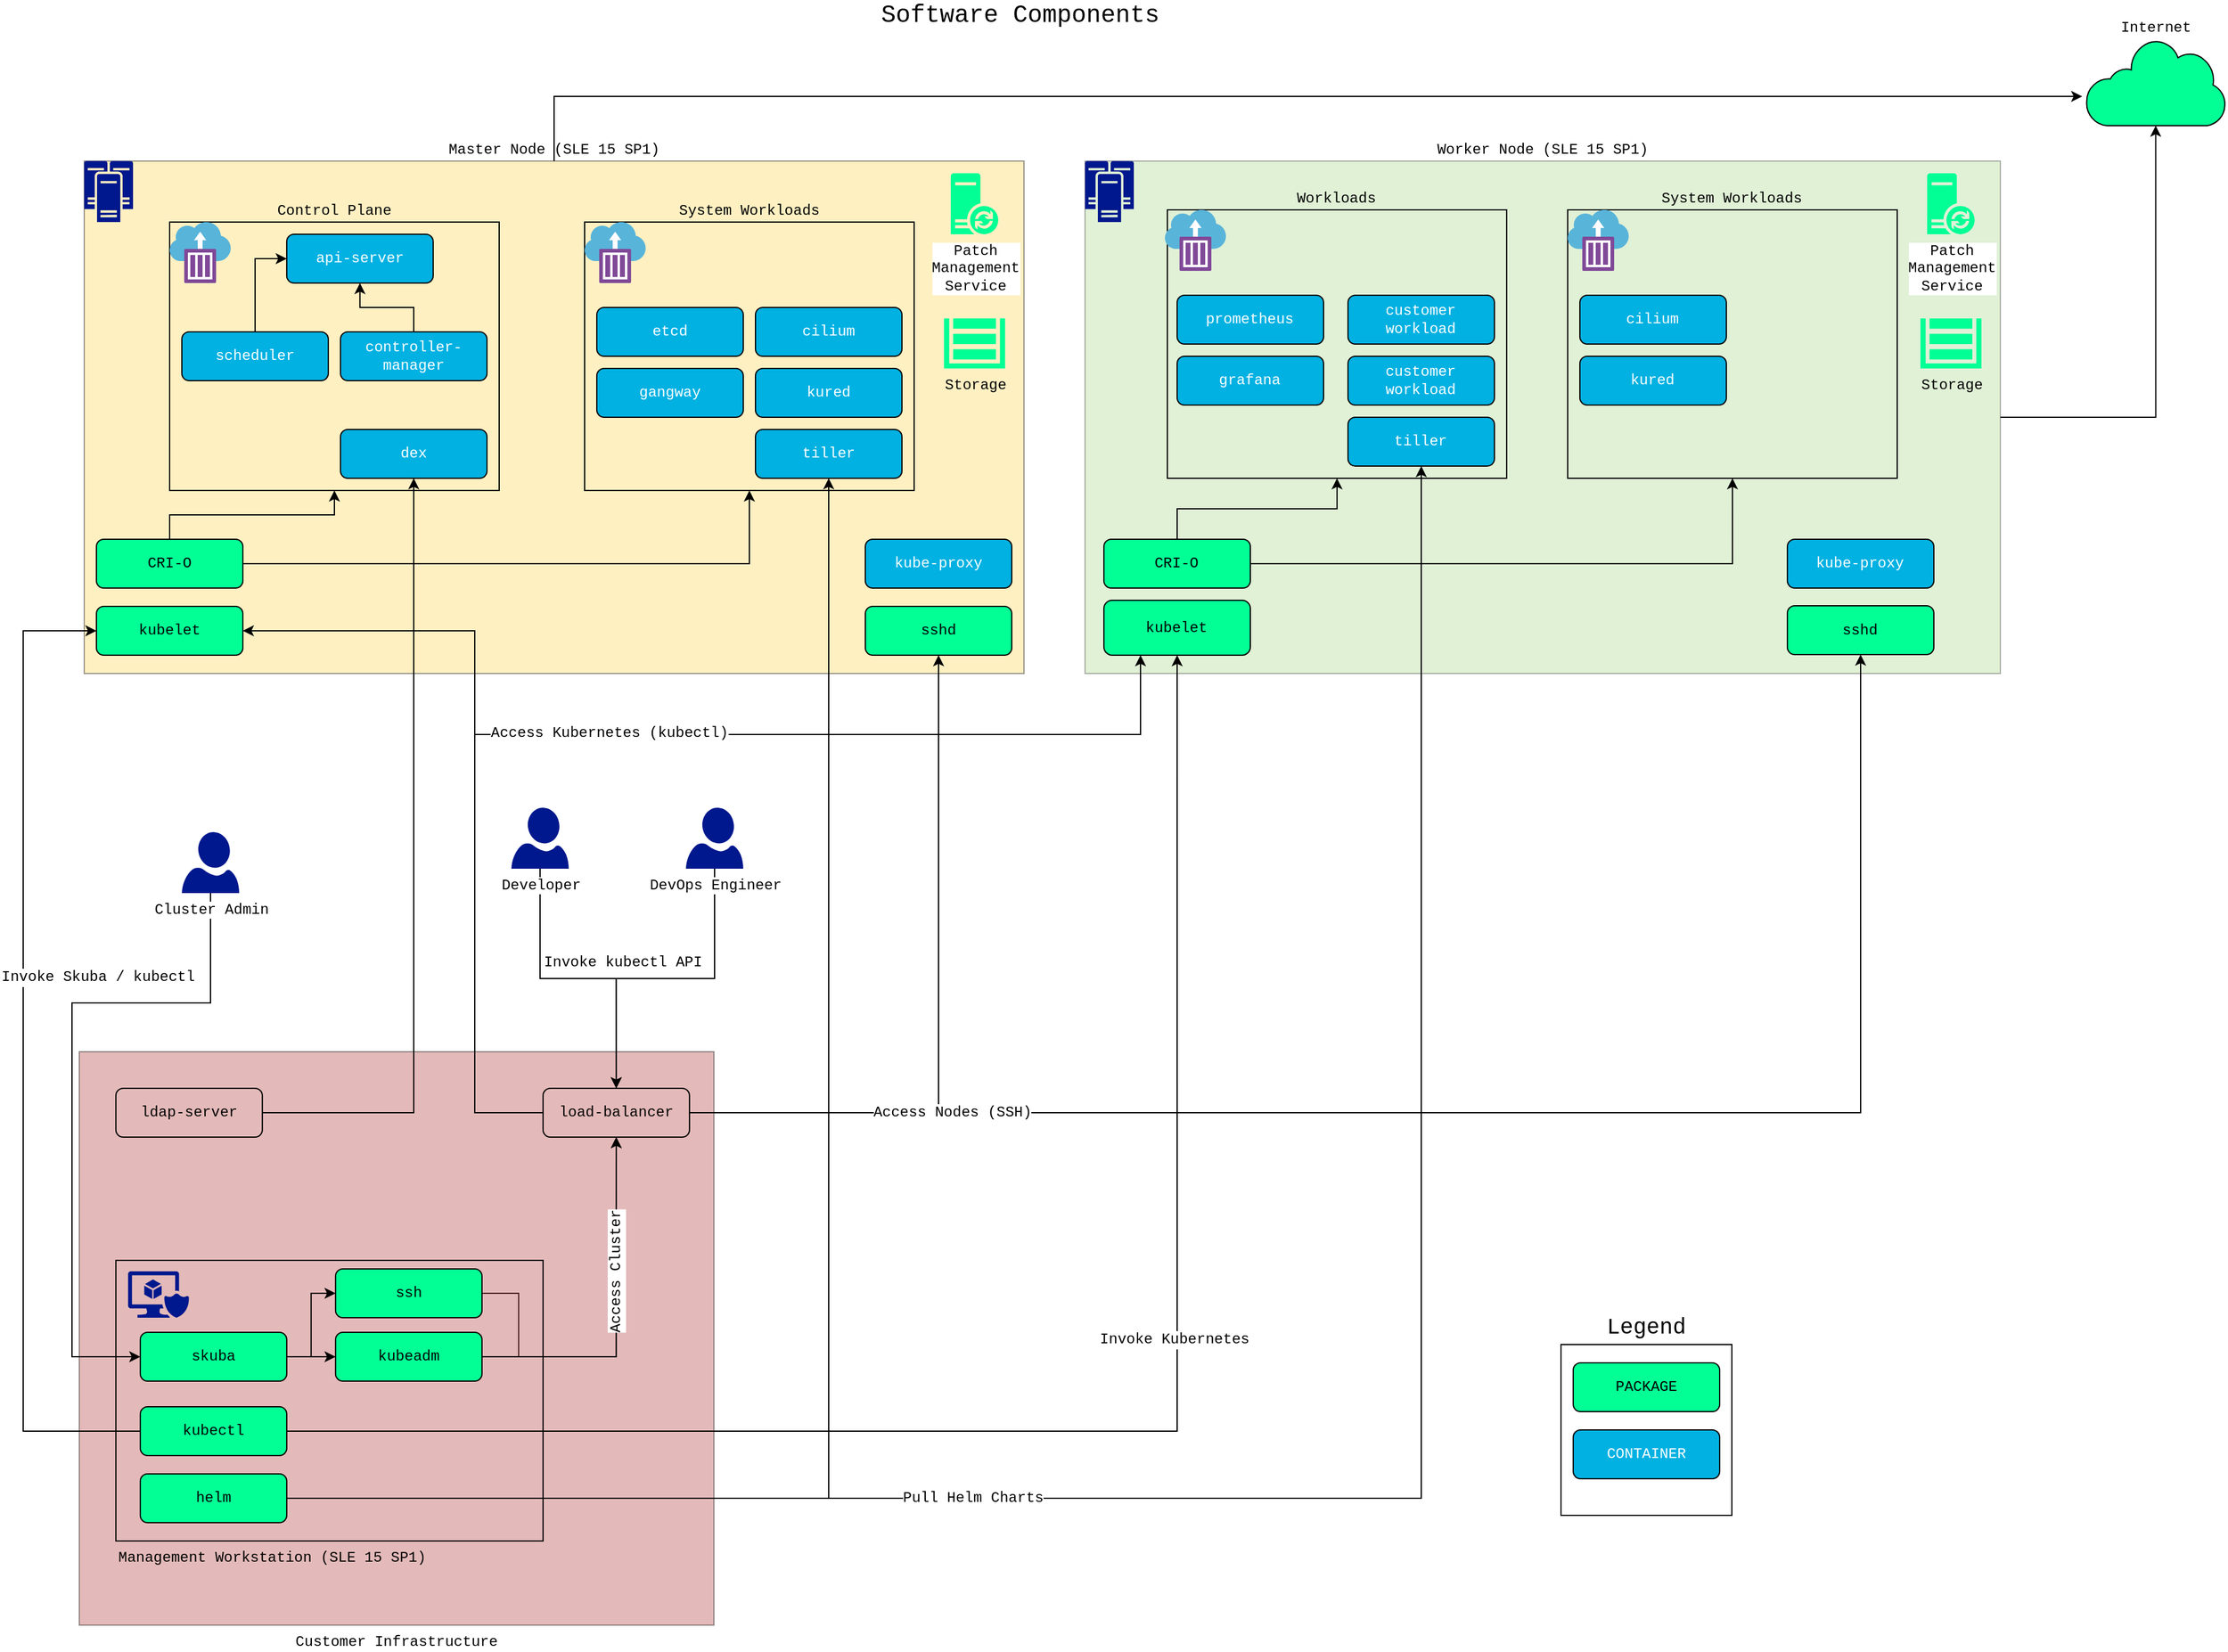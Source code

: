 <mxfile version="12.8.4" type="device"><diagram id="6bdjFwEnj6v_M3j-2Wha" name="Page-1"><mxGraphModel dx="3758" dy="742" grid="1" gridSize="10" guides="1" tooltips="1" connect="1" arrows="1" fold="1" page="1" pageScale="1" pageWidth="2336" pageHeight="1654" math="0" shadow="0"><root><mxCell id="0"/><mxCell id="1" parent="0"/><mxCell id="fLlLuBaru9VSp9vsqFlR-150" style="edgeStyle=orthogonalEdgeStyle;rounded=0;orthogonalLoop=1;jettySize=auto;html=1;startArrow=none;startFill=0;endArrow=classic;endFill=1;fontFamily=Courier New;fontColor=#000000;entryX=0.5;entryY=1;entryDx=0;entryDy=0;entryPerimeter=0;" edge="1" parent="1" source="fLlLuBaru9VSp9vsqFlR-36" target="fLlLuBaru9VSp9vsqFlR-34"><mxGeometry relative="1" as="geometry"><mxPoint x="1900" y="720.0" as="targetPoint"/></mxGeometry></mxCell><mxCell id="fLlLuBaru9VSp9vsqFlR-36" value="Worker Node (SLE 15 SP1)" style="rounded=0;whiteSpace=wrap;html=1;fillColor=#97D077;fontFamily=Courier New;align=center;labelPosition=center;verticalLabelPosition=top;verticalAlign=bottom;opacity=30;" vertex="1" parent="1"><mxGeometry x="880" y="180" width="750" height="420" as="geometry"/></mxCell><mxCell id="fLlLuBaru9VSp9vsqFlR-107" style="edgeStyle=orthogonalEdgeStyle;rounded=0;orthogonalLoop=1;jettySize=auto;html=1;exitX=1;exitY=0.5;exitDx=0;exitDy=0;startArrow=none;startFill=0;endArrow=classic;endFill=1;fontFamily=Courier New;fontColor=#000000;entryX=0.5;entryY=1;entryDx=0;entryDy=0;" edge="1" parent="1" source="fLlLuBaru9VSp9vsqFlR-104" target="fLlLuBaru9VSp9vsqFlR-69"><mxGeometry relative="1" as="geometry"><mxPoint x="495.94" y="990" as="targetPoint"/><Array as="points"><mxPoint x="415.94" y="1108"/><mxPoint x="415.94" y="1160"/><mxPoint x="495.94" y="1160"/></Array></mxGeometry></mxCell><mxCell id="fLlLuBaru9VSp9vsqFlR-67" value="Customer Infrastructure" style="rounded=0;whiteSpace=wrap;html=1;fillColor=#B85450;fontFamily=Courier New;align=center;labelPosition=center;verticalLabelPosition=bottom;verticalAlign=top;strokeColor=#000000;opacity=40;" vertex="1" parent="1"><mxGeometry x="55.94" y="910" width="520" height="470" as="geometry"/></mxCell><mxCell id="fLlLuBaru9VSp9vsqFlR-78" value="&lt;div style=&quot;font-size: 18px&quot;&gt;&lt;font style=&quot;font-size: 18px&quot;&gt;Legend&lt;/font&gt;&lt;/div&gt;" style="whiteSpace=wrap;html=1;aspect=fixed;strokeColor=#000000;fillColor=none;fontFamily=Courier New;align=center;labelPosition=center;verticalLabelPosition=top;verticalAlign=bottom;" vertex="1" parent="1"><mxGeometry x="1270" y="1150" width="140" height="140" as="geometry"/></mxCell><mxCell id="fLlLuBaru9VSp9vsqFlR-65" value="System Workloads" style="rounded=0;whiteSpace=wrap;html=1;fillColor=none;fontFamily=Courier New;align=center;labelPosition=center;verticalLabelPosition=top;verticalAlign=bottom;" vertex="1" parent="1"><mxGeometry x="1275.48" y="220" width="270" height="220" as="geometry"/></mxCell><mxCell id="fLlLuBaru9VSp9vsqFlR-152" style="edgeStyle=orthogonalEdgeStyle;rounded=0;orthogonalLoop=1;jettySize=auto;html=1;entryX=-0.026;entryY=0.662;entryDx=0;entryDy=0;entryPerimeter=0;startArrow=none;startFill=0;endArrow=classic;endFill=1;fontFamily=Courier New;fontColor=#000000;" edge="1" parent="1" source="fLlLuBaru9VSp9vsqFlR-35" target="fLlLuBaru9VSp9vsqFlR-34"><mxGeometry relative="1" as="geometry"><Array as="points"><mxPoint x="445" y="127"/></Array></mxGeometry></mxCell><mxCell id="fLlLuBaru9VSp9vsqFlR-35" value="Master Node (SLE 15 SP1)" style="rounded=0;whiteSpace=wrap;html=1;fillColor=#FFD966;fontFamily=Courier New;align=center;labelPosition=center;verticalLabelPosition=top;verticalAlign=bottom;strokeColor=#000000;opacity=40;" vertex="1" parent="1"><mxGeometry x="60" y="180" width="770" height="420" as="geometry"/></mxCell><mxCell id="fLlLuBaru9VSp9vsqFlR-63" value="System Workloads" style="rounded=0;whiteSpace=wrap;html=1;fillColor=none;fontFamily=Courier New;align=center;labelPosition=center;verticalLabelPosition=top;verticalAlign=bottom;" vertex="1" parent="1"><mxGeometry x="470" y="230" width="270" height="220" as="geometry"/></mxCell><mxCell id="fLlLuBaru9VSp9vsqFlR-58" value="Workloads" style="rounded=0;whiteSpace=wrap;html=1;fillColor=none;fontFamily=Courier New;align=center;labelPosition=center;verticalLabelPosition=top;verticalAlign=bottom;" vertex="1" parent="1"><mxGeometry x="947.48" y="220" width="278" height="220" as="geometry"/></mxCell><mxCell id="fLlLuBaru9VSp9vsqFlR-37" value="Management Workstation (SLE 15 SP1)" style="rounded=0;whiteSpace=wrap;html=1;fillColor=none;fontFamily=Courier New;align=left;labelPosition=center;verticalLabelPosition=bottom;verticalAlign=top;" vertex="1" parent="1"><mxGeometry x="85.94" y="1081" width="350" height="230" as="geometry"/></mxCell><mxCell id="fLlLuBaru9VSp9vsqFlR-11" value="kured" style="rounded=1;whiteSpace=wrap;html=1;fillColor=#00B1E2;fontFamily=Courier New;fontColor=#FFFFFF;" vertex="1" parent="1"><mxGeometry x="610" y="350" width="120" height="40" as="geometry"/></mxCell><mxCell id="fLlLuBaru9VSp9vsqFlR-15" value="&lt;div&gt;etcd&lt;/div&gt;" style="rounded=1;whiteSpace=wrap;html=1;fillColor=#00B1E2;fontFamily=Courier New;fontColor=#FFFFFF;" vertex="1" parent="1"><mxGeometry x="480" y="300" width="120" height="40" as="geometry"/></mxCell><mxCell id="fLlLuBaru9VSp9vsqFlR-19" value="cilium" style="rounded=1;whiteSpace=wrap;html=1;fillColor=#00B1E2;fontFamily=Courier New;fontColor=#FFFFFF;" vertex="1" parent="1"><mxGeometry x="610" y="300" width="120" height="40" as="geometry"/></mxCell><mxCell id="fLlLuBaru9VSp9vsqFlR-39" value="&lt;div&gt;Control Plane&lt;/div&gt;" style="rounded=0;whiteSpace=wrap;html=1;fillColor=none;fontFamily=Courier New;align=center;labelPosition=center;verticalLabelPosition=top;verticalAlign=bottom;" vertex="1" parent="1"><mxGeometry x="130" y="230" width="270" height="220" as="geometry"/></mxCell><mxCell id="fLlLuBaru9VSp9vsqFlR-1" value="&lt;font style=&quot;font-size: 20px&quot;&gt;Software Components&lt;/font&gt;" style="text;html=1;strokeColor=none;fillColor=none;align=center;verticalAlign=middle;whiteSpace=wrap;rounded=0;fontFamily=Courier New;" vertex="1" parent="1"><mxGeometry x="682" y="50" width="290" height="20" as="geometry"/></mxCell><mxCell id="fLlLuBaru9VSp9vsqFlR-9" value="&lt;div&gt;api-server&lt;/div&gt;" style="rounded=1;whiteSpace=wrap;html=1;fillColor=#00B1E2;fontFamily=Courier New;fontColor=#FFFFFF;" vertex="1" parent="1"><mxGeometry x="225.94" y="240" width="120" height="40" as="geometry"/></mxCell><mxCell id="fLlLuBaru9VSp9vsqFlR-10" value="kubelet" style="rounded=1;whiteSpace=wrap;html=1;fillColor=#02FF95;labelPosition=center;verticalLabelPosition=middle;align=center;verticalAlign=middle;fontFamily=Courier New;" vertex="1" parent="1"><mxGeometry x="70" y="545" width="120" height="40" as="geometry"/></mxCell><mxCell id="fLlLuBaru9VSp9vsqFlR-12" value="sshd" style="rounded=1;whiteSpace=wrap;html=1;fillColor=#02FF95;fontFamily=Courier New;" vertex="1" parent="1"><mxGeometry x="700" y="545" width="120" height="40" as="geometry"/></mxCell><mxCell id="fLlLuBaru9VSp9vsqFlR-57" style="edgeStyle=orthogonalEdgeStyle;rounded=0;orthogonalLoop=1;jettySize=auto;html=1;fontFamily=Courier New;" edge="1" parent="1" source="fLlLuBaru9VSp9vsqFlR-13" target="fLlLuBaru9VSp9vsqFlR-22"><mxGeometry relative="1" as="geometry"/></mxCell><mxCell id="fLlLuBaru9VSp9vsqFlR-106" style="edgeStyle=orthogonalEdgeStyle;rounded=0;orthogonalLoop=1;jettySize=auto;html=1;entryX=0;entryY=0.5;entryDx=0;entryDy=0;startArrow=none;startFill=0;endArrow=classic;endFill=1;fontFamily=Courier New;fontColor=#000000;" edge="1" parent="1" source="fLlLuBaru9VSp9vsqFlR-13" target="fLlLuBaru9VSp9vsqFlR-104"><mxGeometry relative="1" as="geometry"/></mxCell><mxCell id="fLlLuBaru9VSp9vsqFlR-13" value="skuba" style="rounded=1;whiteSpace=wrap;html=1;fillColor=#02FF95;fontFamily=Courier New;" vertex="1" parent="1"><mxGeometry x="105.94" y="1140" width="120" height="40" as="geometry"/></mxCell><mxCell id="fLlLuBaru9VSp9vsqFlR-112" style="edgeStyle=orthogonalEdgeStyle;rounded=0;orthogonalLoop=1;jettySize=auto;html=1;entryX=0.5;entryY=1;entryDx=0;entryDy=0;startArrow=none;startFill=0;endArrow=classic;endFill=1;fontFamily=Courier New;fontColor=#000000;" edge="1" parent="1" source="fLlLuBaru9VSp9vsqFlR-14" target="fLlLuBaru9VSp9vsqFlR-58"><mxGeometry relative="1" as="geometry"/></mxCell><mxCell id="fLlLuBaru9VSp9vsqFlR-115" style="edgeStyle=orthogonalEdgeStyle;rounded=0;orthogonalLoop=1;jettySize=auto;html=1;entryX=0.5;entryY=1;entryDx=0;entryDy=0;startArrow=none;startFill=0;endArrow=classic;endFill=1;fontFamily=Courier New;fontColor=#000000;" edge="1" parent="1" source="fLlLuBaru9VSp9vsqFlR-14" target="fLlLuBaru9VSp9vsqFlR-65"><mxGeometry relative="1" as="geometry"/></mxCell><mxCell id="fLlLuBaru9VSp9vsqFlR-14" value="CRI-O" style="rounded=1;whiteSpace=wrap;html=1;fillColor=#02FF95;fontFamily=Courier New;" vertex="1" parent="1"><mxGeometry x="895.48" y="490" width="120" height="40" as="geometry"/></mxCell><mxCell id="fLlLuBaru9VSp9vsqFlR-108" style="edgeStyle=orthogonalEdgeStyle;rounded=0;orthogonalLoop=1;jettySize=auto;html=1;startArrow=none;startFill=0;endArrow=classic;endFill=1;fontFamily=Courier New;fontColor=#000000;" edge="1" parent="1" source="fLlLuBaru9VSp9vsqFlR-16" target="fLlLuBaru9VSp9vsqFlR-9"><mxGeometry relative="1" as="geometry"/></mxCell><mxCell id="fLlLuBaru9VSp9vsqFlR-16" value="controller-manager" style="rounded=1;whiteSpace=wrap;html=1;fillColor=#00B1E2;fontFamily=Courier New;fontColor=#FFFFFF;" vertex="1" parent="1"><mxGeometry x="270" y="320" width="120" height="40" as="geometry"/></mxCell><mxCell id="fLlLuBaru9VSp9vsqFlR-17" value="dex" style="rounded=1;whiteSpace=wrap;html=1;fillColor=#00B1E2;fontFamily=Courier New;fontColor=#FFFFFF;" vertex="1" parent="1"><mxGeometry x="270" y="400" width="120" height="40" as="geometry"/></mxCell><mxCell id="fLlLuBaru9VSp9vsqFlR-18" value="gangway" style="rounded=1;whiteSpace=wrap;html=1;fillColor=#00B1E2;fontFamily=Courier New;fontColor=#FFFFFF;" vertex="1" parent="1"><mxGeometry x="480" y="350" width="120" height="40" as="geometry"/></mxCell><mxCell id="fLlLuBaru9VSp9vsqFlR-96" style="edgeStyle=orthogonalEdgeStyle;rounded=0;orthogonalLoop=1;jettySize=auto;html=1;entryX=0.5;entryY=1;entryDx=0;entryDy=0;startArrow=none;startFill=0;endArrow=classic;endFill=1;fontFamily=Courier New;fontColor=#000000;" edge="1" parent="1" source="fLlLuBaru9VSp9vsqFlR-22" target="fLlLuBaru9VSp9vsqFlR-69"><mxGeometry relative="1" as="geometry"/></mxCell><mxCell id="fLlLuBaru9VSp9vsqFlR-97" value="Access Cluster" style="text;html=1;align=center;verticalAlign=middle;resizable=0;points=[];labelBackgroundColor=#ffffff;fontFamily=Courier New;fontColor=#000000;labelBorderColor=none;rotation=-90;" vertex="1" connectable="0" parent="fLlLuBaru9VSp9vsqFlR-96"><mxGeometry x="-0.241" y="56" relative="1" as="geometry"><mxPoint x="55.94" y="-69.55" as="offset"/></mxGeometry></mxCell><mxCell id="fLlLuBaru9VSp9vsqFlR-22" value="kubeadm" style="rounded=1;whiteSpace=wrap;html=1;fillColor=#02FF95;fontFamily=Courier New;" vertex="1" parent="1"><mxGeometry x="265.94" y="1140" width="120" height="40" as="geometry"/></mxCell><mxCell id="fLlLuBaru9VSp9vsqFlR-23" value="kube-proxy" style="rounded=1;whiteSpace=wrap;html=1;fillColor=#00B1E2;fontFamily=Courier New;fontColor=#FFFFFF;" vertex="1" parent="1"><mxGeometry x="700" y="490" width="120" height="40" as="geometry"/></mxCell><mxCell id="fLlLuBaru9VSp9vsqFlR-90" style="edgeStyle=orthogonalEdgeStyle;rounded=0;orthogonalLoop=1;jettySize=auto;html=1;entryX=0.5;entryY=1;entryDx=0;entryDy=0;startArrow=none;startFill=0;endArrow=classic;endFill=1;fontFamily=Courier New;fontColor=#000000;" edge="1" parent="1" source="fLlLuBaru9VSp9vsqFlR-24" target="fLlLuBaru9VSp9vsqFlR-49"><mxGeometry relative="1" as="geometry"/></mxCell><mxCell id="fLlLuBaru9VSp9vsqFlR-92" value="Invoke Kubernetes" style="text;html=1;align=center;verticalAlign=middle;resizable=0;points=[];labelBackgroundColor=#ffffff;fontFamily=Courier New;fontColor=#000000;" vertex="1" connectable="0" parent="fLlLuBaru9VSp9vsqFlR-90"><mxGeometry x="0.179" y="3" relative="1" as="geometry"><mxPoint as="offset"/></mxGeometry></mxCell><mxCell id="fLlLuBaru9VSp9vsqFlR-135" style="edgeStyle=orthogonalEdgeStyle;rounded=0;orthogonalLoop=1;jettySize=auto;html=1;entryX=0;entryY=0.5;entryDx=0;entryDy=0;startArrow=none;startFill=0;endArrow=classic;endFill=1;fontFamily=Courier New;fontColor=#000000;" edge="1" parent="1" source="fLlLuBaru9VSp9vsqFlR-24" target="fLlLuBaru9VSp9vsqFlR-10"><mxGeometry relative="1" as="geometry"><Array as="points"><mxPoint x="10" y="1221"/><mxPoint x="10" y="565"/></Array></mxGeometry></mxCell><mxCell id="fLlLuBaru9VSp9vsqFlR-24" value="kubectl" style="rounded=1;whiteSpace=wrap;html=1;fillColor=#02FF95;fontFamily=Courier New;" vertex="1" parent="1"><mxGeometry x="105.94" y="1201" width="120" height="40" as="geometry"/></mxCell><mxCell id="fLlLuBaru9VSp9vsqFlR-136" style="edgeStyle=orthogonalEdgeStyle;rounded=0;orthogonalLoop=1;jettySize=auto;html=1;startArrow=none;startFill=0;endArrow=classic;endFill=1;fontFamily=Courier New;fontColor=#000000;" edge="1" parent="1" source="fLlLuBaru9VSp9vsqFlR-27" target="fLlLuBaru9VSp9vsqFlR-17"><mxGeometry relative="1" as="geometry"/></mxCell><mxCell id="fLlLuBaru9VSp9vsqFlR-27" value="ldap-server" style="rounded=1;whiteSpace=wrap;html=1;fillColor=none;fontFamily=Courier New;" vertex="1" parent="1"><mxGeometry x="85.94" y="940" width="120" height="40" as="geometry"/></mxCell><mxCell id="fLlLuBaru9VSp9vsqFlR-109" style="edgeStyle=orthogonalEdgeStyle;rounded=0;orthogonalLoop=1;jettySize=auto;html=1;entryX=0;entryY=0.5;entryDx=0;entryDy=0;startArrow=none;startFill=0;endArrow=classic;endFill=1;fontFamily=Courier New;fontColor=#000000;exitX=0.5;exitY=0;exitDx=0;exitDy=0;" edge="1" parent="1" source="fLlLuBaru9VSp9vsqFlR-28" target="fLlLuBaru9VSp9vsqFlR-9"><mxGeometry relative="1" as="geometry"/></mxCell><mxCell id="fLlLuBaru9VSp9vsqFlR-28" value="scheduler" style="rounded=1;whiteSpace=wrap;html=1;fillColor=#00B1E2;fontFamily=Courier New;fontColor=#FFFFFF;" vertex="1" parent="1"><mxGeometry x="140" y="320" width="120" height="40" as="geometry"/></mxCell><mxCell id="fLlLuBaru9VSp9vsqFlR-81" style="edgeStyle=orthogonalEdgeStyle;rounded=0;orthogonalLoop=1;jettySize=auto;html=1;entryX=0.5;entryY=1;entryDx=0;entryDy=0;startArrow=none;startFill=0;endArrow=classic;endFill=1;fontFamily=Courier New;" edge="1" parent="1" source="fLlLuBaru9VSp9vsqFlR-29" target="fLlLuBaru9VSp9vsqFlR-30"><mxGeometry relative="1" as="geometry"/></mxCell><mxCell id="fLlLuBaru9VSp9vsqFlR-82" style="edgeStyle=orthogonalEdgeStyle;rounded=0;orthogonalLoop=1;jettySize=auto;html=1;startArrow=none;startFill=0;endArrow=classic;endFill=1;fontFamily=Courier New;" edge="1" parent="1" source="fLlLuBaru9VSp9vsqFlR-29" target="fLlLuBaru9VSp9vsqFlR-48"><mxGeometry relative="1" as="geometry"/></mxCell><mxCell id="fLlLuBaru9VSp9vsqFlR-83" value="Pull Helm Charts" style="text;html=1;align=center;verticalAlign=middle;resizable=0;points=[];labelBackgroundColor=#ffffff;fontFamily=Courier New;" vertex="1" connectable="0" parent="fLlLuBaru9VSp9vsqFlR-82"><mxGeometry x="-0.245" y="-3" relative="1" as="geometry"><mxPoint x="-108.33" y="-3" as="offset"/></mxGeometry></mxCell><mxCell id="fLlLuBaru9VSp9vsqFlR-29" value="helm" style="rounded=1;whiteSpace=wrap;html=1;fillColor=#02FF95;fontFamily=Courier New;" vertex="1" parent="1"><mxGeometry x="105.94" y="1256" width="120" height="40" as="geometry"/></mxCell><mxCell id="fLlLuBaru9VSp9vsqFlR-30" value="tiller" style="rounded=1;whiteSpace=wrap;html=1;fillColor=#00B1E2;fontFamily=Courier New;fontColor=#FFFFFF;" vertex="1" parent="1"><mxGeometry x="610" y="400" width="120" height="40" as="geometry"/></mxCell><mxCell id="fLlLuBaru9VSp9vsqFlR-34" value="Internet" style="aspect=fixed;pointerEvents=1;shadow=0;dashed=0;html=1;strokeColor=#000000;labelPosition=center;verticalLabelPosition=top;verticalAlign=bottom;align=center;fillColor=#02ff95;shape=mxgraph.mscae.enterprise.internet;fontFamily=Courier New;" vertex="1" parent="1"><mxGeometry x="1700" y="80" width="114.52" height="71" as="geometry"/></mxCell><mxCell id="fLlLuBaru9VSp9vsqFlR-40" value="" style="aspect=fixed;pointerEvents=1;shadow=0;dashed=0;html=1;strokeColor=none;labelPosition=center;verticalLabelPosition=bottom;verticalAlign=top;align=center;fillColor=#00188D;shape=mxgraph.mscae.enterprise.cluster_server;fontFamily=Courier New;" vertex="1" parent="1"><mxGeometry x="60" y="180" width="40" height="50" as="geometry"/></mxCell><mxCell id="fLlLuBaru9VSp9vsqFlR-41" value="" style="aspect=fixed;pointerEvents=1;shadow=0;dashed=0;html=1;strokeColor=none;labelPosition=center;verticalLabelPosition=bottom;verticalAlign=top;align=center;fillColor=#00188D;shape=mxgraph.mscae.enterprise.cluster_server;fontFamily=Courier New;" vertex="1" parent="1"><mxGeometry x="880" y="180" width="40" height="50" as="geometry"/></mxCell><mxCell id="fLlLuBaru9VSp9vsqFlR-42" value="" style="aspect=fixed;html=1;points=[];align=center;image;fontSize=12;image=img/lib/mscae/Container_Instances.svg;strokeColor=#000000;fillColor=none;" vertex="1" parent="1"><mxGeometry x="130" y="230" width="50" height="50" as="geometry"/></mxCell><mxCell id="fLlLuBaru9VSp9vsqFlR-45" value="sshd" style="rounded=1;whiteSpace=wrap;html=1;fillColor=#02FF95;fontFamily=Courier New;" vertex="1" parent="1"><mxGeometry x="1455.48" y="544.5" width="120" height="40" as="geometry"/></mxCell><mxCell id="fLlLuBaru9VSp9vsqFlR-46" value="PACKAGE" style="rounded=1;whiteSpace=wrap;html=1;fillColor=#02FF95;fontFamily=Courier New;" vertex="1" parent="1"><mxGeometry x="1280" y="1165" width="120" height="40" as="geometry"/></mxCell><mxCell id="fLlLuBaru9VSp9vsqFlR-47" value="CONTAINER" style="rounded=1;whiteSpace=wrap;html=1;fillColor=#00b1e2;fontFamily=Courier New;strokeColor=#000000;fontColor=#FFFFFF;" vertex="1" parent="1"><mxGeometry x="1280" y="1220" width="120" height="40" as="geometry"/></mxCell><mxCell id="fLlLuBaru9VSp9vsqFlR-48" value="tiller" style="rounded=1;whiteSpace=wrap;html=1;fillColor=#00B1E2;fontFamily=Courier New;fontColor=#FFFFFF;" vertex="1" parent="1"><mxGeometry x="1095.48" y="390" width="120" height="40" as="geometry"/></mxCell><mxCell id="fLlLuBaru9VSp9vsqFlR-49" value="kubelet" style="rounded=1;whiteSpace=wrap;html=1;fillColor=#02FF95;labelPosition=center;verticalLabelPosition=middle;align=center;verticalAlign=middle;fontFamily=Courier New;" vertex="1" parent="1"><mxGeometry x="895.48" y="540" width="120" height="45" as="geometry"/></mxCell><mxCell id="fLlLuBaru9VSp9vsqFlR-51" value="kube-proxy" style="rounded=1;whiteSpace=wrap;html=1;fillColor=#00B1E2;fontFamily=Courier New;fontColor=#FFFFFF;" vertex="1" parent="1"><mxGeometry x="1455.48" y="490" width="120" height="40" as="geometry"/></mxCell><mxCell id="fLlLuBaru9VSp9vsqFlR-110" style="edgeStyle=orthogonalEdgeStyle;rounded=0;orthogonalLoop=1;jettySize=auto;html=1;entryX=0.5;entryY=1;entryDx=0;entryDy=0;startArrow=none;startFill=0;endArrow=classic;endFill=1;fontFamily=Courier New;fontColor=#000000;" edge="1" parent="1" source="fLlLuBaru9VSp9vsqFlR-52" target="fLlLuBaru9VSp9vsqFlR-39"><mxGeometry relative="1" as="geometry"/></mxCell><mxCell id="fLlLuBaru9VSp9vsqFlR-111" style="edgeStyle=orthogonalEdgeStyle;rounded=0;orthogonalLoop=1;jettySize=auto;html=1;entryX=0.5;entryY=1;entryDx=0;entryDy=0;startArrow=none;startFill=0;endArrow=classic;endFill=1;fontFamily=Courier New;fontColor=#000000;" edge="1" parent="1" source="fLlLuBaru9VSp9vsqFlR-52" target="fLlLuBaru9VSp9vsqFlR-63"><mxGeometry relative="1" as="geometry"/></mxCell><mxCell id="fLlLuBaru9VSp9vsqFlR-52" value="CRI-O" style="rounded=1;whiteSpace=wrap;html=1;fillColor=#02FF95;fontFamily=Courier New;" vertex="1" parent="1"><mxGeometry x="70" y="490" width="120" height="40" as="geometry"/></mxCell><mxCell id="fLlLuBaru9VSp9vsqFlR-53" value="cilium" style="rounded=1;whiteSpace=wrap;html=1;fillColor=#00B1E2;fontFamily=Courier New;fontColor=#FFFFFF;" vertex="1" parent="1"><mxGeometry x="1285.48" y="290" width="120" height="40" as="geometry"/></mxCell><mxCell id="fLlLuBaru9VSp9vsqFlR-54" value="kured" style="rounded=1;whiteSpace=wrap;html=1;fillColor=#00B1E2;fontFamily=Courier New;fontColor=#FFFFFF;" vertex="1" parent="1"><mxGeometry x="1285.48" y="340" width="120" height="40" as="geometry"/></mxCell><mxCell id="fLlLuBaru9VSp9vsqFlR-55" value="prometheus" style="rounded=1;whiteSpace=wrap;html=1;fillColor=#00B1E2;fontFamily=Courier New;fontColor=#FFFFFF;" vertex="1" parent="1"><mxGeometry x="955.48" y="290" width="120" height="40" as="geometry"/></mxCell><mxCell id="fLlLuBaru9VSp9vsqFlR-56" value="grafana" style="rounded=1;whiteSpace=wrap;html=1;fillColor=#00B1E2;fontFamily=Courier New;fontColor=#FFFFFF;" vertex="1" parent="1"><mxGeometry x="955.48" y="340" width="120" height="40" as="geometry"/></mxCell><mxCell id="fLlLuBaru9VSp9vsqFlR-59" value="" style="aspect=fixed;html=1;points=[];align=center;image;fontSize=12;image=img/lib/mscae/Container_Instances.svg;strokeColor=#000000;fillColor=none;" vertex="1" parent="1"><mxGeometry x="945.48" y="220" width="50" height="50" as="geometry"/></mxCell><mxCell id="fLlLuBaru9VSp9vsqFlR-61" value="customer workload" style="rounded=1;whiteSpace=wrap;html=1;fillColor=#00B1E2;fontFamily=Courier New;fontColor=#FFFFFF;" vertex="1" parent="1"><mxGeometry x="1095.48" y="290" width="120" height="40" as="geometry"/></mxCell><mxCell id="fLlLuBaru9VSp9vsqFlR-62" value="customer workload" style="rounded=1;whiteSpace=wrap;html=1;fillColor=#00B1E2;fontFamily=Courier New;fontColor=#FFFFFF;" vertex="1" parent="1"><mxGeometry x="1095.48" y="340" width="120" height="40" as="geometry"/></mxCell><mxCell id="fLlLuBaru9VSp9vsqFlR-64" value="" style="aspect=fixed;html=1;points=[];align=center;image;fontSize=12;image=img/lib/mscae/Container_Instances.svg;strokeColor=#000000;fillColor=none;" vertex="1" parent="1"><mxGeometry x="470" y="230" width="50" height="50" as="geometry"/></mxCell><mxCell id="fLlLuBaru9VSp9vsqFlR-66" value="" style="aspect=fixed;html=1;points=[];align=center;image;fontSize=12;image=img/lib/mscae/Container_Instances.svg;strokeColor=#000000;fillColor=none;" vertex="1" parent="1"><mxGeometry x="1275.48" y="220" width="50" height="50" as="geometry"/></mxCell><mxCell id="fLlLuBaru9VSp9vsqFlR-75" style="edgeStyle=orthogonalEdgeStyle;rounded=0;orthogonalLoop=1;jettySize=auto;html=1;entryX=0.5;entryY=1;entryDx=0;entryDy=0;fontFamily=Courier New;" edge="1" parent="1" source="fLlLuBaru9VSp9vsqFlR-69" target="fLlLuBaru9VSp9vsqFlR-45"><mxGeometry relative="1" as="geometry"/></mxCell><mxCell id="fLlLuBaru9VSp9vsqFlR-99" style="edgeStyle=orthogonalEdgeStyle;rounded=0;orthogonalLoop=1;jettySize=auto;html=1;entryX=0.5;entryY=1;entryDx=0;entryDy=0;startArrow=none;startFill=0;endArrow=classic;endFill=1;fontFamily=Courier New;fontColor=#000000;" edge="1" parent="1" source="fLlLuBaru9VSp9vsqFlR-69" target="fLlLuBaru9VSp9vsqFlR-12"><mxGeometry relative="1" as="geometry"><Array as="points"><mxPoint x="760" y="960"/></Array></mxGeometry></mxCell><mxCell id="fLlLuBaru9VSp9vsqFlR-147" value="Access Nodes (SSH)" style="text;html=1;align=center;verticalAlign=middle;resizable=0;points=[];labelBackgroundColor=#ffffff;fontFamily=Courier New;fontColor=#000000;" vertex="1" connectable="0" parent="fLlLuBaru9VSp9vsqFlR-99"><mxGeometry x="-0.401" y="2" relative="1" as="geometry"><mxPoint x="41.12" y="1.94" as="offset"/></mxGeometry></mxCell><mxCell id="fLlLuBaru9VSp9vsqFlR-144" style="edgeStyle=orthogonalEdgeStyle;rounded=0;orthogonalLoop=1;jettySize=auto;html=1;entryX=1;entryY=0.5;entryDx=0;entryDy=0;startArrow=none;startFill=0;endArrow=classic;endFill=1;fontFamily=Courier New;fontColor=#000000;" edge="1" parent="1" source="fLlLuBaru9VSp9vsqFlR-69" target="fLlLuBaru9VSp9vsqFlR-10"><mxGeometry relative="1" as="geometry"><Array as="points"><mxPoint x="380" y="960"/><mxPoint x="380" y="565"/></Array></mxGeometry></mxCell><mxCell id="fLlLuBaru9VSp9vsqFlR-146" style="edgeStyle=orthogonalEdgeStyle;rounded=0;orthogonalLoop=1;jettySize=auto;html=1;entryX=0.25;entryY=1;entryDx=0;entryDy=0;startArrow=none;startFill=0;endArrow=classic;endFill=1;fontFamily=Courier New;fontColor=#000000;" edge="1" parent="1" source="fLlLuBaru9VSp9vsqFlR-69" target="fLlLuBaru9VSp9vsqFlR-49"><mxGeometry relative="1" as="geometry"><Array as="points"><mxPoint x="380" y="960"/><mxPoint x="380" y="650"/><mxPoint x="925" y="650"/></Array></mxGeometry></mxCell><mxCell id="fLlLuBaru9VSp9vsqFlR-148" value="Access Kubernetes (kubectl)" style="text;html=1;align=center;verticalAlign=middle;resizable=0;points=[];labelBackgroundColor=#ffffff;fontFamily=Courier New;fontColor=#000000;" vertex="1" connectable="0" parent="fLlLuBaru9VSp9vsqFlR-146"><mxGeometry x="-0.186" y="1" relative="1" as="geometry"><mxPoint x="78.18" as="offset"/></mxGeometry></mxCell><mxCell id="fLlLuBaru9VSp9vsqFlR-69" value="load-balancer" style="rounded=1;whiteSpace=wrap;html=1;fillColor=none;fontFamily=Courier New;" vertex="1" parent="1"><mxGeometry x="435.94" y="940" width="120" height="40" as="geometry"/></mxCell><mxCell id="fLlLuBaru9VSp9vsqFlR-85" value="Storage" style="aspect=fixed;pointerEvents=1;shadow=0;dashed=0;html=1;strokeColor=none;labelPosition=center;verticalLabelPosition=bottom;verticalAlign=top;align=center;fillColor=#02FF95;shape=mxgraph.mscae.enterprise.storage;fontFamily=Courier New;" vertex="1" parent="1"><mxGeometry x="764.5" y="309" width="50" height="41" as="geometry"/></mxCell><mxCell id="fLlLuBaru9VSp9vsqFlR-86" value="Storage" style="aspect=fixed;pointerEvents=1;shadow=0;dashed=0;html=1;strokeColor=none;labelPosition=center;verticalLabelPosition=bottom;verticalAlign=top;align=center;fillColor=#02FF95;shape=mxgraph.mscae.enterprise.storage;fontFamily=Courier New;" vertex="1" parent="1"><mxGeometry x="1564.5" y="309" width="50" height="41" as="geometry"/></mxCell><mxCell id="fLlLuBaru9VSp9vsqFlR-95" value="" style="aspect=fixed;pointerEvents=1;shadow=0;dashed=0;html=1;strokeColor=none;labelPosition=right;verticalLabelPosition=top;verticalAlign=bottom;align=left;fillColor=#00188D;shape=mxgraph.mscae.enterprise.secure_virtual_machine;fontFamily=Courier New;" vertex="1" parent="1"><mxGeometry x="95.94" y="1090" width="50" height="38" as="geometry"/></mxCell><mxCell id="fLlLuBaru9VSp9vsqFlR-104" value="ssh" style="rounded=1;whiteSpace=wrap;html=1;fillColor=#02FF95;fontFamily=Courier New;" vertex="1" parent="1"><mxGeometry x="265.94" y="1088" width="120" height="40" as="geometry"/></mxCell><mxCell id="fLlLuBaru9VSp9vsqFlR-116" value="Patch&lt;br&gt;Management&lt;br&gt;Service" style="aspect=fixed;pointerEvents=1;shadow=0;dashed=0;html=1;strokeColor=none;labelPosition=center;verticalLabelPosition=bottom;verticalAlign=top;align=center;fillColor=#02FF95;shape=mxgraph.mscae.enterprise.database_synchronization;labelBackgroundColor=#ffffff;fontFamily=Courier New;fontColor=#000000;" vertex="1" parent="1"><mxGeometry x="770" y="190" width="39" height="50" as="geometry"/></mxCell><mxCell id="fLlLuBaru9VSp9vsqFlR-118" value="Patch&lt;br&gt;Management&lt;br&gt;Service" style="aspect=fixed;pointerEvents=1;shadow=0;dashed=0;html=1;strokeColor=none;labelPosition=center;verticalLabelPosition=bottom;verticalAlign=top;align=center;fillColor=#02FF95;shape=mxgraph.mscae.enterprise.database_synchronization;labelBackgroundColor=#ffffff;fontFamily=Courier New;fontColor=#000000;" vertex="1" parent="1"><mxGeometry x="1570" y="190" width="39" height="50" as="geometry"/></mxCell><mxCell id="fLlLuBaru9VSp9vsqFlR-132" style="edgeStyle=orthogonalEdgeStyle;rounded=0;orthogonalLoop=1;jettySize=auto;html=1;entryX=0;entryY=0.5;entryDx=0;entryDy=0;startArrow=none;startFill=0;endArrow=classic;endFill=1;fontFamily=Courier New;fontColor=#000000;" edge="1" parent="1" source="fLlLuBaru9VSp9vsqFlR-119" target="fLlLuBaru9VSp9vsqFlR-13"><mxGeometry relative="1" as="geometry"><Array as="points"><mxPoint x="163" y="870"/><mxPoint x="50" y="870"/><mxPoint x="50" y="1160"/></Array></mxGeometry></mxCell><mxCell id="fLlLuBaru9VSp9vsqFlR-133" value="Invoke Skuba / kubectl" style="text;html=1;align=center;verticalAlign=middle;resizable=0;points=[];labelBackgroundColor=#ffffff;fontFamily=Courier New;fontColor=#000000;rotation=0;" vertex="1" connectable="0" parent="fLlLuBaru9VSp9vsqFlR-132"><mxGeometry x="-0.338" y="2" relative="1" as="geometry"><mxPoint x="-1.06" y="-23" as="offset"/></mxGeometry></mxCell><mxCell id="fLlLuBaru9VSp9vsqFlR-119" value="Cluster Admin" style="aspect=fixed;pointerEvents=1;shadow=0;dashed=0;html=1;strokeColor=none;labelPosition=center;verticalLabelPosition=bottom;verticalAlign=top;align=center;fillColor=#00188D;shape=mxgraph.azure.user;labelBackgroundColor=#ffffff;fontFamily=Courier New;fontColor=#000000;" vertex="1" parent="1"><mxGeometry x="140" y="730" width="47" height="50" as="geometry"/></mxCell><mxCell id="fLlLuBaru9VSp9vsqFlR-137" style="edgeStyle=orthogonalEdgeStyle;rounded=0;orthogonalLoop=1;jettySize=auto;html=1;entryX=0.5;entryY=0;entryDx=0;entryDy=0;startArrow=none;startFill=0;endArrow=classic;endFill=1;fontFamily=Courier New;fontColor=#000000;" edge="1" parent="1" source="fLlLuBaru9VSp9vsqFlR-120" target="fLlLuBaru9VSp9vsqFlR-69"><mxGeometry relative="1" as="geometry"/></mxCell><mxCell id="fLlLuBaru9VSp9vsqFlR-120" value="Developer" style="aspect=fixed;pointerEvents=1;shadow=0;dashed=0;html=1;strokeColor=none;labelPosition=center;verticalLabelPosition=bottom;verticalAlign=top;align=center;fillColor=#00188D;shape=mxgraph.azure.user;labelBackgroundColor=#ffffff;fontFamily=Courier New;fontColor=#000000;" vertex="1" parent="1"><mxGeometry x="410" y="710" width="47" height="50" as="geometry"/></mxCell><mxCell id="fLlLuBaru9VSp9vsqFlR-138" style="edgeStyle=orthogonalEdgeStyle;rounded=0;orthogonalLoop=1;jettySize=auto;html=1;entryX=0.5;entryY=0;entryDx=0;entryDy=0;startArrow=none;startFill=0;endArrow=classic;endFill=1;fontFamily=Courier New;fontColor=#000000;" edge="1" parent="1" source="fLlLuBaru9VSp9vsqFlR-121" target="fLlLuBaru9VSp9vsqFlR-69"><mxGeometry relative="1" as="geometry"/></mxCell><mxCell id="fLlLuBaru9VSp9vsqFlR-121" value="DevOps Engineer" style="aspect=fixed;pointerEvents=1;shadow=0;dashed=0;html=1;strokeColor=none;labelPosition=center;verticalLabelPosition=bottom;verticalAlign=top;align=center;fillColor=#00188D;shape=mxgraph.azure.user;labelBackgroundColor=#ffffff;fontFamily=Courier New;fontColor=#000000;" vertex="1" parent="1"><mxGeometry x="553" y="710" width="47" height="50" as="geometry"/></mxCell><mxCell id="fLlLuBaru9VSp9vsqFlR-142" value="Invoke kubectl API" style="text;html=1;align=center;verticalAlign=middle;resizable=0;points=[];autosize=1;fontFamily=Courier New;fontColor=#000000;" vertex="1" parent="1"><mxGeometry x="425.94" y="827" width="150" height="20" as="geometry"/></mxCell></root></mxGraphModel></diagram></mxfile>